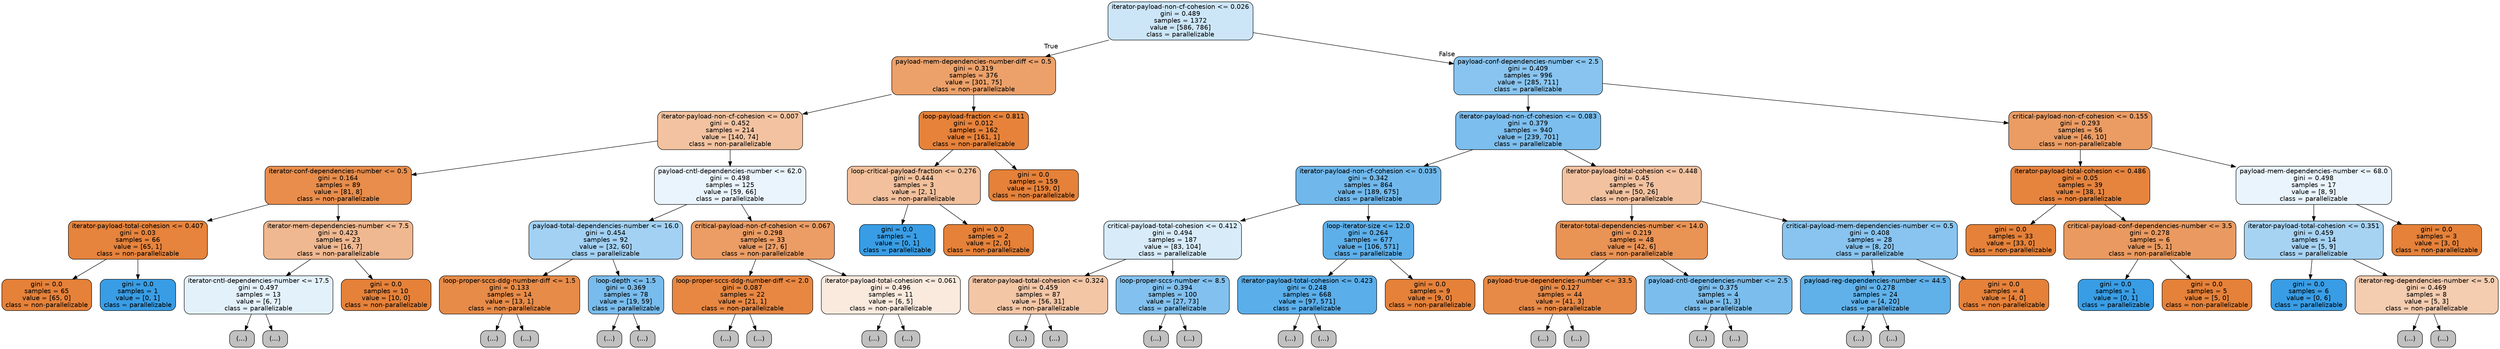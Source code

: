 digraph Tree {
node [shape=box, style="filled, rounded", color="black", fontname=helvetica] ;
edge [fontname=helvetica] ;
0 [label="iterator-payload-non-cf-cohesion <= 0.026\ngini = 0.489\nsamples = 1372\nvalue = [586, 786]\nclass = parallelizable", fillcolor="#399de541"] ;
1 [label="payload-mem-dependencies-number-diff <= 0.5\ngini = 0.319\nsamples = 376\nvalue = [301, 75]\nclass = non-parallelizable", fillcolor="#e58139bf"] ;
0 -> 1 [labeldistance=2.5, labelangle=45, headlabel="True"] ;
2 [label="iterator-payload-non-cf-cohesion <= 0.007\ngini = 0.452\nsamples = 214\nvalue = [140, 74]\nclass = non-parallelizable", fillcolor="#e5813978"] ;
1 -> 2 ;
3 [label="iterator-conf-dependencies-number <= 0.5\ngini = 0.164\nsamples = 89\nvalue = [81, 8]\nclass = non-parallelizable", fillcolor="#e58139e6"] ;
2 -> 3 ;
4 [label="iterator-payload-total-cohesion <= 0.407\ngini = 0.03\nsamples = 66\nvalue = [65, 1]\nclass = non-parallelizable", fillcolor="#e58139fb"] ;
3 -> 4 ;
5 [label="gini = 0.0\nsamples = 65\nvalue = [65, 0]\nclass = non-parallelizable", fillcolor="#e58139ff"] ;
4 -> 5 ;
6 [label="gini = 0.0\nsamples = 1\nvalue = [0, 1]\nclass = parallelizable", fillcolor="#399de5ff"] ;
4 -> 6 ;
7 [label="iterator-mem-dependencies-number <= 7.5\ngini = 0.423\nsamples = 23\nvalue = [16, 7]\nclass = non-parallelizable", fillcolor="#e581398f"] ;
3 -> 7 ;
8 [label="iterator-cntl-dependencies-number <= 17.5\ngini = 0.497\nsamples = 13\nvalue = [6, 7]\nclass = parallelizable", fillcolor="#399de524"] ;
7 -> 8 ;
9 [label="(...)", fillcolor="#C0C0C0"] ;
8 -> 9 ;
12 [label="(...)", fillcolor="#C0C0C0"] ;
8 -> 12 ;
15 [label="gini = 0.0\nsamples = 10\nvalue = [10, 0]\nclass = non-parallelizable", fillcolor="#e58139ff"] ;
7 -> 15 ;
16 [label="payload-cntl-dependencies-number <= 62.0\ngini = 0.498\nsamples = 125\nvalue = [59, 66]\nclass = parallelizable", fillcolor="#399de51b"] ;
2 -> 16 ;
17 [label="payload-total-dependencies-number <= 16.0\ngini = 0.454\nsamples = 92\nvalue = [32, 60]\nclass = parallelizable", fillcolor="#399de577"] ;
16 -> 17 ;
18 [label="loop-proper-sccs-ddg-number-diff <= 1.5\ngini = 0.133\nsamples = 14\nvalue = [13, 1]\nclass = non-parallelizable", fillcolor="#e58139eb"] ;
17 -> 18 ;
19 [label="(...)", fillcolor="#C0C0C0"] ;
18 -> 19 ;
20 [label="(...)", fillcolor="#C0C0C0"] ;
18 -> 20 ;
21 [label="loop-depth <= 1.5\ngini = 0.369\nsamples = 78\nvalue = [19, 59]\nclass = parallelizable", fillcolor="#399de5ad"] ;
17 -> 21 ;
22 [label="(...)", fillcolor="#C0C0C0"] ;
21 -> 22 ;
27 [label="(...)", fillcolor="#C0C0C0"] ;
21 -> 27 ;
34 [label="critical-payload-non-cf-cohesion <= 0.067\ngini = 0.298\nsamples = 33\nvalue = [27, 6]\nclass = non-parallelizable", fillcolor="#e58139c6"] ;
16 -> 34 ;
35 [label="loop-proper-sccs-ddg-number-diff <= 2.0\ngini = 0.087\nsamples = 22\nvalue = [21, 1]\nclass = non-parallelizable", fillcolor="#e58139f3"] ;
34 -> 35 ;
36 [label="(...)", fillcolor="#C0C0C0"] ;
35 -> 36 ;
37 [label="(...)", fillcolor="#C0C0C0"] ;
35 -> 37 ;
38 [label="iterator-payload-total-cohesion <= 0.061\ngini = 0.496\nsamples = 11\nvalue = [6, 5]\nclass = non-parallelizable", fillcolor="#e581392a"] ;
34 -> 38 ;
39 [label="(...)", fillcolor="#C0C0C0"] ;
38 -> 39 ;
42 [label="(...)", fillcolor="#C0C0C0"] ;
38 -> 42 ;
43 [label="loop-payload-fraction <= 0.811\ngini = 0.012\nsamples = 162\nvalue = [161, 1]\nclass = non-parallelizable", fillcolor="#e58139fd"] ;
1 -> 43 ;
44 [label="loop-critical-payload-fraction <= 0.276\ngini = 0.444\nsamples = 3\nvalue = [2, 1]\nclass = non-parallelizable", fillcolor="#e581397f"] ;
43 -> 44 ;
45 [label="gini = 0.0\nsamples = 1\nvalue = [0, 1]\nclass = parallelizable", fillcolor="#399de5ff"] ;
44 -> 45 ;
46 [label="gini = 0.0\nsamples = 2\nvalue = [2, 0]\nclass = non-parallelizable", fillcolor="#e58139ff"] ;
44 -> 46 ;
47 [label="gini = 0.0\nsamples = 159\nvalue = [159, 0]\nclass = non-parallelizable", fillcolor="#e58139ff"] ;
43 -> 47 ;
48 [label="payload-conf-dependencies-number <= 2.5\ngini = 0.409\nsamples = 996\nvalue = [285, 711]\nclass = parallelizable", fillcolor="#399de599"] ;
0 -> 48 [labeldistance=2.5, labelangle=-45, headlabel="False"] ;
49 [label="iterator-payload-non-cf-cohesion <= 0.083\ngini = 0.379\nsamples = 940\nvalue = [239, 701]\nclass = parallelizable", fillcolor="#399de5a8"] ;
48 -> 49 ;
50 [label="iterator-payload-non-cf-cohesion <= 0.035\ngini = 0.342\nsamples = 864\nvalue = [189, 675]\nclass = parallelizable", fillcolor="#399de5b8"] ;
49 -> 50 ;
51 [label="critical-payload-total-cohesion <= 0.412\ngini = 0.494\nsamples = 187\nvalue = [83, 104]\nclass = parallelizable", fillcolor="#399de533"] ;
50 -> 51 ;
52 [label="iterator-payload-total-cohesion <= 0.324\ngini = 0.459\nsamples = 87\nvalue = [56, 31]\nclass = non-parallelizable", fillcolor="#e5813972"] ;
51 -> 52 ;
53 [label="(...)", fillcolor="#C0C0C0"] ;
52 -> 53 ;
60 [label="(...)", fillcolor="#C0C0C0"] ;
52 -> 60 ;
91 [label="loop-proper-sccs-number <= 8.5\ngini = 0.394\nsamples = 100\nvalue = [27, 73]\nclass = parallelizable", fillcolor="#399de5a1"] ;
51 -> 91 ;
92 [label="(...)", fillcolor="#C0C0C0"] ;
91 -> 92 ;
115 [label="(...)", fillcolor="#C0C0C0"] ;
91 -> 115 ;
116 [label="loop-iterator-size <= 12.0\ngini = 0.264\nsamples = 677\nvalue = [106, 571]\nclass = parallelizable", fillcolor="#399de5d0"] ;
50 -> 116 ;
117 [label="iterator-payload-total-cohesion <= 0.423\ngini = 0.248\nsamples = 668\nvalue = [97, 571]\nclass = parallelizable", fillcolor="#399de5d4"] ;
116 -> 117 ;
118 [label="(...)", fillcolor="#C0C0C0"] ;
117 -> 118 ;
181 [label="(...)", fillcolor="#C0C0C0"] ;
117 -> 181 ;
236 [label="gini = 0.0\nsamples = 9\nvalue = [9, 0]\nclass = non-parallelizable", fillcolor="#e58139ff"] ;
116 -> 236 ;
237 [label="iterator-payload-total-cohesion <= 0.448\ngini = 0.45\nsamples = 76\nvalue = [50, 26]\nclass = non-parallelizable", fillcolor="#e581397a"] ;
49 -> 237 ;
238 [label="iterator-total-dependencies-number <= 14.0\ngini = 0.219\nsamples = 48\nvalue = [42, 6]\nclass = non-parallelizable", fillcolor="#e58139db"] ;
237 -> 238 ;
239 [label="payload-true-dependencies-number <= 33.5\ngini = 0.127\nsamples = 44\nvalue = [41, 3]\nclass = non-parallelizable", fillcolor="#e58139ec"] ;
238 -> 239 ;
240 [label="(...)", fillcolor="#C0C0C0"] ;
239 -> 240 ;
247 [label="(...)", fillcolor="#C0C0C0"] ;
239 -> 247 ;
248 [label="payload-cntl-dependencies-number <= 2.5\ngini = 0.375\nsamples = 4\nvalue = [1, 3]\nclass = parallelizable", fillcolor="#399de5aa"] ;
238 -> 248 ;
249 [label="(...)", fillcolor="#C0C0C0"] ;
248 -> 249 ;
250 [label="(...)", fillcolor="#C0C0C0"] ;
248 -> 250 ;
251 [label="critical-payload-mem-dependencies-number <= 0.5\ngini = 0.408\nsamples = 28\nvalue = [8, 20]\nclass = parallelizable", fillcolor="#399de599"] ;
237 -> 251 ;
252 [label="payload-reg-dependencies-number <= 44.5\ngini = 0.278\nsamples = 24\nvalue = [4, 20]\nclass = parallelizable", fillcolor="#399de5cc"] ;
251 -> 252 ;
253 [label="(...)", fillcolor="#C0C0C0"] ;
252 -> 253 ;
262 [label="(...)", fillcolor="#C0C0C0"] ;
252 -> 262 ;
263 [label="gini = 0.0\nsamples = 4\nvalue = [4, 0]\nclass = non-parallelizable", fillcolor="#e58139ff"] ;
251 -> 263 ;
264 [label="critical-payload-non-cf-cohesion <= 0.155\ngini = 0.293\nsamples = 56\nvalue = [46, 10]\nclass = non-parallelizable", fillcolor="#e58139c8"] ;
48 -> 264 ;
265 [label="iterator-payload-total-cohesion <= 0.486\ngini = 0.05\nsamples = 39\nvalue = [38, 1]\nclass = non-parallelizable", fillcolor="#e58139f8"] ;
264 -> 265 ;
266 [label="gini = 0.0\nsamples = 33\nvalue = [33, 0]\nclass = non-parallelizable", fillcolor="#e58139ff"] ;
265 -> 266 ;
267 [label="critical-payload-conf-dependencies-number <= 3.5\ngini = 0.278\nsamples = 6\nvalue = [5, 1]\nclass = non-parallelizable", fillcolor="#e58139cc"] ;
265 -> 267 ;
268 [label="gini = 0.0\nsamples = 1\nvalue = [0, 1]\nclass = parallelizable", fillcolor="#399de5ff"] ;
267 -> 268 ;
269 [label="gini = 0.0\nsamples = 5\nvalue = [5, 0]\nclass = non-parallelizable", fillcolor="#e58139ff"] ;
267 -> 269 ;
270 [label="payload-mem-dependencies-number <= 68.0\ngini = 0.498\nsamples = 17\nvalue = [8, 9]\nclass = parallelizable", fillcolor="#399de51c"] ;
264 -> 270 ;
271 [label="iterator-payload-total-cohesion <= 0.351\ngini = 0.459\nsamples = 14\nvalue = [5, 9]\nclass = parallelizable", fillcolor="#399de571"] ;
270 -> 271 ;
272 [label="gini = 0.0\nsamples = 6\nvalue = [0, 6]\nclass = parallelizable", fillcolor="#399de5ff"] ;
271 -> 272 ;
273 [label="iterator-reg-dependencies-number <= 5.0\ngini = 0.469\nsamples = 8\nvalue = [5, 3]\nclass = non-parallelizable", fillcolor="#e5813966"] ;
271 -> 273 ;
274 [label="(...)", fillcolor="#C0C0C0"] ;
273 -> 274 ;
277 [label="(...)", fillcolor="#C0C0C0"] ;
273 -> 277 ;
278 [label="gini = 0.0\nsamples = 3\nvalue = [3, 0]\nclass = non-parallelizable", fillcolor="#e58139ff"] ;
270 -> 278 ;
}